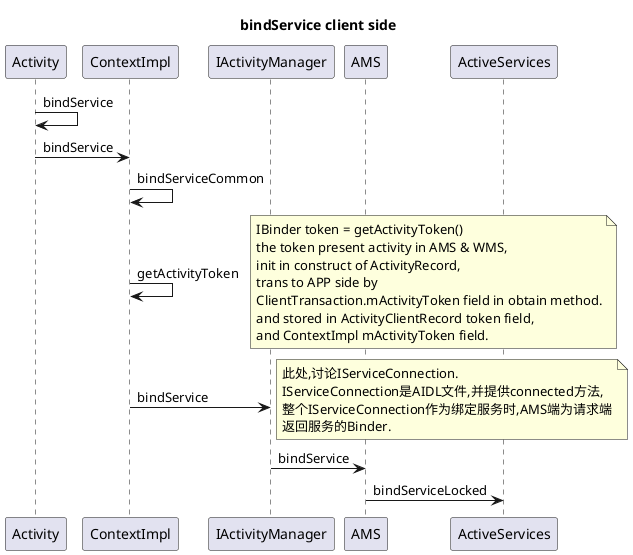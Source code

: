 @startuml
title bindService client side
Activity -> Activity: bindService
Activity -> ContextImpl: bindService
ContextImpl -> ContextImpl: bindServiceCommon
ContextImpl -> ContextImpl: getActivityToken
note right
IBinder token = getActivityToken()
the token present activity in AMS & WMS,
init in construct of ActivityRecord,
trans to APP side by
ClientTransaction.mActivityToken field in obtain method.
and stored in ActivityClientRecord token field,
and ContextImpl mActivityToken field.
end note
ContextImpl -> IActivityManager: bindService
note right
此处,讨论IServiceConnection.
IServiceConnection是AIDL文件,并提供connected方法,
整个IServiceConnection作为绑定服务时,AMS端为请求端
返回服务的Binder.
end note


IActivityManager -> AMS: bindService
AMS -> ActiveServices: bindServiceLocked



@enduml